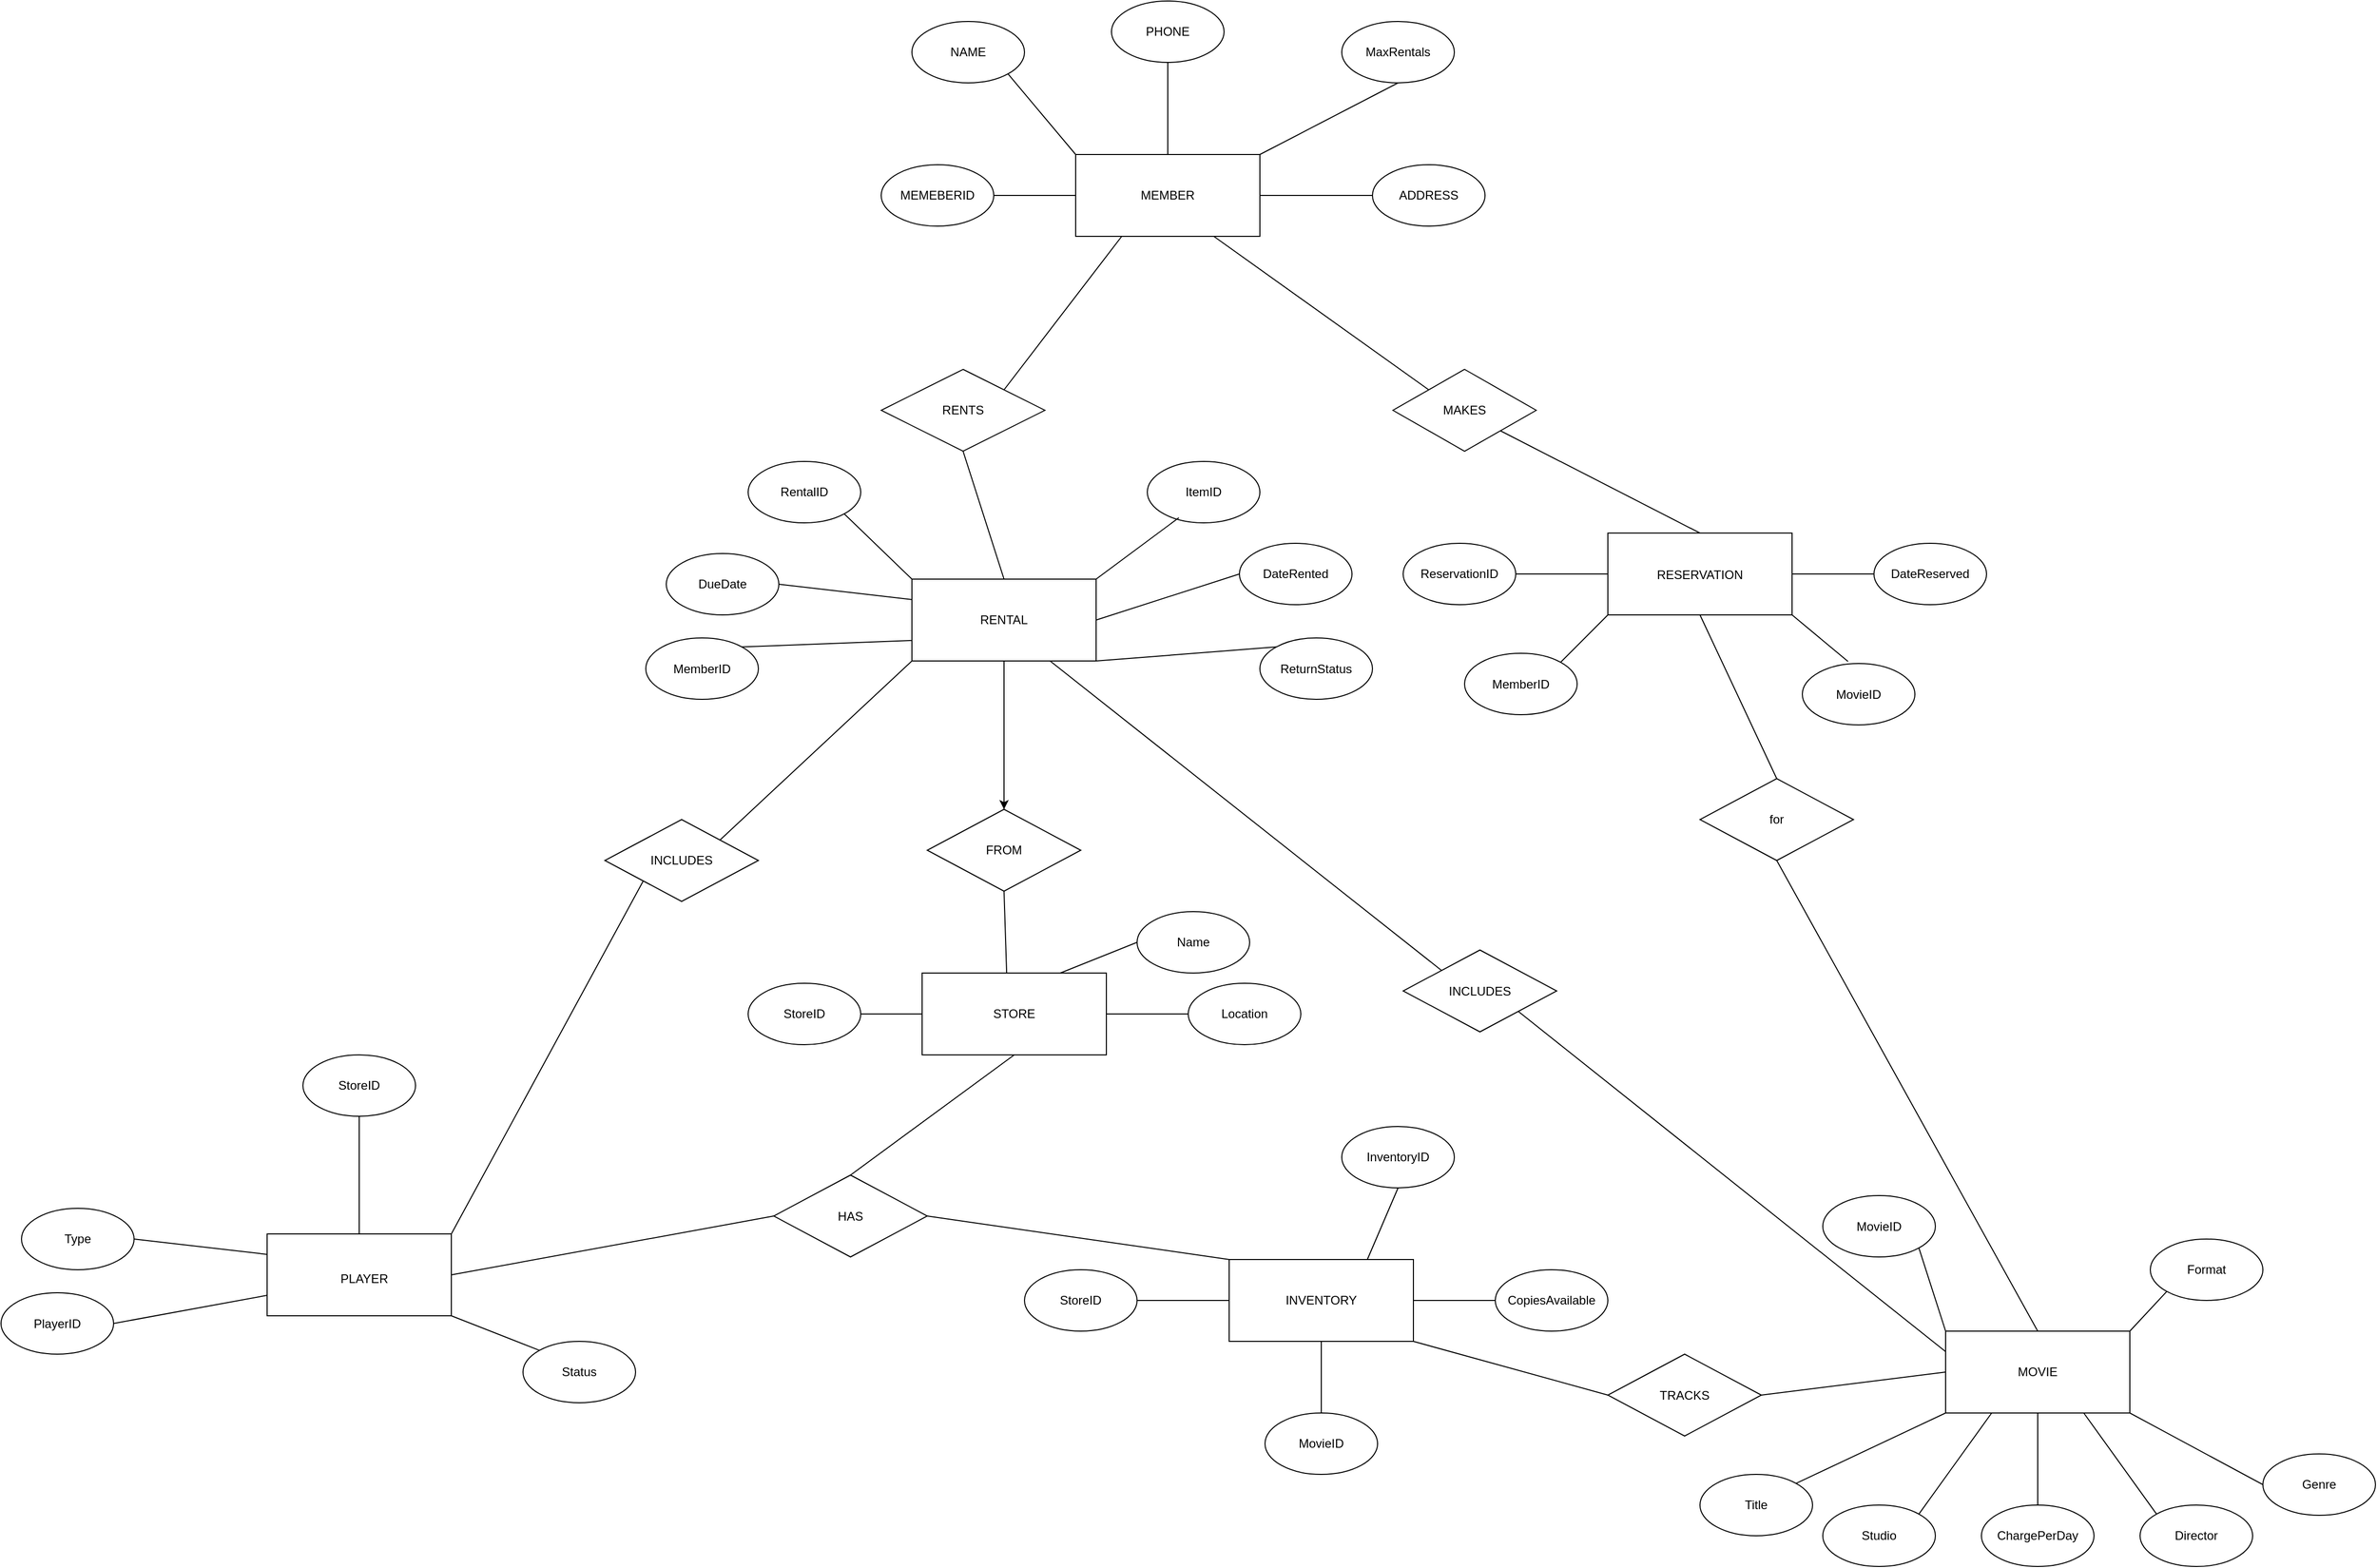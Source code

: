 <mxfile version="26.0.15">
  <diagram name="Page-1" id="MynIsumC3mEAYIClX9I6">
    <mxGraphModel dx="1830" dy="968" grid="1" gridSize="10" guides="1" tooltips="1" connect="1" arrows="1" fold="1" page="1" pageScale="1" pageWidth="3300" pageHeight="4681" math="0" shadow="0">
      <root>
        <mxCell id="0" />
        <mxCell id="1" parent="0" />
        <mxCell id="eiJciB9B7HkE7zY7H2Gf-1" value="" style="rounded=0;whiteSpace=wrap;html=1;" parent="1" vertex="1">
          <mxGeometry x="1520" y="210" width="180" height="80" as="geometry" />
        </mxCell>
        <mxCell id="eiJciB9B7HkE7zY7H2Gf-4" value="MEMBER" style="text;html=1;align=center;verticalAlign=middle;whiteSpace=wrap;rounded=0;" parent="1" vertex="1">
          <mxGeometry x="1580" y="232.5" width="60" height="35" as="geometry" />
        </mxCell>
        <mxCell id="9V06vK_lk5y7Zd8M0cyD-3" value="MEMEBERID" style="ellipse;whiteSpace=wrap;html=1;" vertex="1" parent="1">
          <mxGeometry x="1330" y="220" width="110" height="60" as="geometry" />
        </mxCell>
        <mxCell id="9V06vK_lk5y7Zd8M0cyD-4" value="NAME" style="ellipse;whiteSpace=wrap;html=1;" vertex="1" parent="1">
          <mxGeometry x="1360" y="80" width="110" height="60" as="geometry" />
        </mxCell>
        <mxCell id="9V06vK_lk5y7Zd8M0cyD-5" value="ADDRESS" style="ellipse;whiteSpace=wrap;html=1;" vertex="1" parent="1">
          <mxGeometry x="1810" y="220" width="110" height="60" as="geometry" />
        </mxCell>
        <mxCell id="9V06vK_lk5y7Zd8M0cyD-6" value="PHONE" style="ellipse;whiteSpace=wrap;html=1;" vertex="1" parent="1">
          <mxGeometry x="1555" y="60" width="110" height="60" as="geometry" />
        </mxCell>
        <mxCell id="9V06vK_lk5y7Zd8M0cyD-8" value="MaxRentals" style="ellipse;whiteSpace=wrap;html=1;" vertex="1" parent="1">
          <mxGeometry x="1780" y="80" width="110" height="60" as="geometry" />
        </mxCell>
        <mxCell id="9V06vK_lk5y7Zd8M0cyD-10" value="" style="endArrow=none;html=1;rounded=0;entryX=0;entryY=0.5;entryDx=0;entryDy=0;exitX=1;exitY=0.5;exitDx=0;exitDy=0;" edge="1" parent="1" source="9V06vK_lk5y7Zd8M0cyD-3" target="eiJciB9B7HkE7zY7H2Gf-1">
          <mxGeometry width="50" height="50" relative="1" as="geometry">
            <mxPoint x="1470" y="300" as="sourcePoint" />
            <mxPoint x="1520" y="250" as="targetPoint" />
          </mxGeometry>
        </mxCell>
        <mxCell id="9V06vK_lk5y7Zd8M0cyD-12" value="" style="endArrow=none;html=1;rounded=0;entryX=0;entryY=0;entryDx=0;entryDy=0;exitX=1;exitY=1;exitDx=0;exitDy=0;" edge="1" parent="1" source="9V06vK_lk5y7Zd8M0cyD-4" target="eiJciB9B7HkE7zY7H2Gf-1">
          <mxGeometry width="50" height="50" relative="1" as="geometry">
            <mxPoint x="1470" y="180" as="sourcePoint" />
            <mxPoint x="1550" y="180" as="targetPoint" />
          </mxGeometry>
        </mxCell>
        <mxCell id="9V06vK_lk5y7Zd8M0cyD-13" value="" style="endArrow=none;html=1;rounded=0;entryX=0.5;entryY=0;entryDx=0;entryDy=0;exitX=0.5;exitY=1;exitDx=0;exitDy=0;" edge="1" parent="1" source="9V06vK_lk5y7Zd8M0cyD-6" target="eiJciB9B7HkE7zY7H2Gf-1">
          <mxGeometry width="50" height="50" relative="1" as="geometry">
            <mxPoint x="1590" y="170" as="sourcePoint" />
            <mxPoint x="1646" y="199" as="targetPoint" />
          </mxGeometry>
        </mxCell>
        <mxCell id="9V06vK_lk5y7Zd8M0cyD-14" value="" style="endArrow=none;html=1;rounded=0;entryX=1;entryY=0.5;entryDx=0;entryDy=0;exitX=0;exitY=0.5;exitDx=0;exitDy=0;" edge="1" parent="1" source="9V06vK_lk5y7Zd8M0cyD-5" target="eiJciB9B7HkE7zY7H2Gf-1">
          <mxGeometry width="50" height="50" relative="1" as="geometry">
            <mxPoint x="1735" y="140" as="sourcePoint" />
            <mxPoint x="1747.5" y="220" as="targetPoint" />
          </mxGeometry>
        </mxCell>
        <mxCell id="9V06vK_lk5y7Zd8M0cyD-16" value="" style="endArrow=none;html=1;rounded=0;entryX=0.25;entryY=1;entryDx=0;entryDy=0;exitX=1;exitY=0;exitDx=0;exitDy=0;" edge="1" parent="1" source="9V06vK_lk5y7Zd8M0cyD-17" target="eiJciB9B7HkE7zY7H2Gf-1">
          <mxGeometry width="50" height="50" relative="1" as="geometry">
            <mxPoint x="950" y="860" as="sourcePoint" />
            <mxPoint x="1040" y="535" as="targetPoint" />
          </mxGeometry>
        </mxCell>
        <mxCell id="9V06vK_lk5y7Zd8M0cyD-17" value="RENTS" style="rhombus;whiteSpace=wrap;html=1;" vertex="1" parent="1">
          <mxGeometry x="1330" y="420" width="160" height="80" as="geometry" />
        </mxCell>
        <mxCell id="9V06vK_lk5y7Zd8M0cyD-18" value="" style="rounded=0;whiteSpace=wrap;html=1;" vertex="1" parent="1">
          <mxGeometry x="1360" y="625" width="180" height="80" as="geometry" />
        </mxCell>
        <mxCell id="9V06vK_lk5y7Zd8M0cyD-19" value="RENTAL" style="text;html=1;align=center;verticalAlign=middle;whiteSpace=wrap;rounded=0;" vertex="1" parent="1">
          <mxGeometry x="1420" y="647.5" width="60" height="35" as="geometry" />
        </mxCell>
        <mxCell id="9V06vK_lk5y7Zd8M0cyD-20" value="DateRented" style="ellipse;whiteSpace=wrap;html=1;" vertex="1" parent="1">
          <mxGeometry x="1680" y="590" width="110" height="60" as="geometry" />
        </mxCell>
        <mxCell id="9V06vK_lk5y7Zd8M0cyD-21" value="RentalID" style="ellipse;whiteSpace=wrap;html=1;" vertex="1" parent="1">
          <mxGeometry x="1200" y="510" width="110" height="60" as="geometry" />
        </mxCell>
        <mxCell id="9V06vK_lk5y7Zd8M0cyD-22" value="ItemID" style="ellipse;whiteSpace=wrap;html=1;" vertex="1" parent="1">
          <mxGeometry x="1590" y="510" width="110" height="60" as="geometry" />
        </mxCell>
        <mxCell id="9V06vK_lk5y7Zd8M0cyD-23" value="MemberID" style="ellipse;whiteSpace=wrap;html=1;" vertex="1" parent="1">
          <mxGeometry x="1100" y="682.5" width="110" height="60" as="geometry" />
        </mxCell>
        <mxCell id="9V06vK_lk5y7Zd8M0cyD-24" value="DueDate" style="ellipse;whiteSpace=wrap;html=1;" vertex="1" parent="1">
          <mxGeometry x="1120" y="600" width="110" height="60" as="geometry" />
        </mxCell>
        <mxCell id="9V06vK_lk5y7Zd8M0cyD-25" value="" style="endArrow=none;html=1;rounded=0;entryX=1;entryY=0.5;entryDx=0;entryDy=0;exitX=0;exitY=0.5;exitDx=0;exitDy=0;" edge="1" source="9V06vK_lk5y7Zd8M0cyD-20" target="9V06vK_lk5y7Zd8M0cyD-18" parent="1">
          <mxGeometry width="50" height="50" relative="1" as="geometry">
            <mxPoint x="1310" y="730" as="sourcePoint" />
            <mxPoint x="1360" y="680" as="targetPoint" />
          </mxGeometry>
        </mxCell>
        <mxCell id="9V06vK_lk5y7Zd8M0cyD-26" value="" style="endArrow=none;html=1;rounded=0;entryX=0;entryY=0;entryDx=0;entryDy=0;exitX=1;exitY=1;exitDx=0;exitDy=0;" edge="1" source="9V06vK_lk5y7Zd8M0cyD-21" target="9V06vK_lk5y7Zd8M0cyD-18" parent="1">
          <mxGeometry width="50" height="50" relative="1" as="geometry">
            <mxPoint x="1310" y="610" as="sourcePoint" />
            <mxPoint x="1390" y="610" as="targetPoint" />
          </mxGeometry>
        </mxCell>
        <mxCell id="9V06vK_lk5y7Zd8M0cyD-27" value="" style="endArrow=none;html=1;rounded=0;exitX=1;exitY=0;exitDx=0;exitDy=0;entryX=0;entryY=0.75;entryDx=0;entryDy=0;" edge="1" source="9V06vK_lk5y7Zd8M0cyD-23" target="9V06vK_lk5y7Zd8M0cyD-18" parent="1">
          <mxGeometry width="50" height="50" relative="1" as="geometry">
            <mxPoint x="1430" y="600" as="sourcePoint" />
            <mxPoint x="1370" y="680" as="targetPoint" />
          </mxGeometry>
        </mxCell>
        <mxCell id="9V06vK_lk5y7Zd8M0cyD-28" value="" style="endArrow=none;html=1;rounded=0;entryX=1;entryY=0;entryDx=0;entryDy=0;exitX=0.28;exitY=0.917;exitDx=0;exitDy=0;exitPerimeter=0;" edge="1" source="9V06vK_lk5y7Zd8M0cyD-22" target="9V06vK_lk5y7Zd8M0cyD-18" parent="1">
          <mxGeometry width="50" height="50" relative="1" as="geometry">
            <mxPoint x="1575" y="570" as="sourcePoint" />
            <mxPoint x="1587.5" y="650" as="targetPoint" />
          </mxGeometry>
        </mxCell>
        <mxCell id="9V06vK_lk5y7Zd8M0cyD-31" value="" style="endArrow=none;html=1;rounded=0;entryX=1;entryY=0.5;entryDx=0;entryDy=0;exitX=0;exitY=0.25;exitDx=0;exitDy=0;" edge="1" parent="1" source="9V06vK_lk5y7Zd8M0cyD-18" target="9V06vK_lk5y7Zd8M0cyD-24">
          <mxGeometry width="50" height="50" relative="1" as="geometry">
            <mxPoint x="1560" y="810" as="sourcePoint" />
            <mxPoint x="1616" y="889" as="targetPoint" />
          </mxGeometry>
        </mxCell>
        <mxCell id="9V06vK_lk5y7Zd8M0cyD-32" value="" style="endArrow=none;html=1;rounded=0;exitX=0.5;exitY=1;exitDx=0;exitDy=0;entryX=0.5;entryY=0;entryDx=0;entryDy=0;" edge="1" parent="1" source="9V06vK_lk5y7Zd8M0cyD-17" target="9V06vK_lk5y7Zd8M0cyD-18">
          <mxGeometry width="50" height="50" relative="1" as="geometry">
            <mxPoint x="1600" y="585" as="sourcePoint" />
            <mxPoint x="1650" y="535" as="targetPoint" />
          </mxGeometry>
        </mxCell>
        <mxCell id="9V06vK_lk5y7Zd8M0cyD-33" value="ReturnStatus" style="ellipse;whiteSpace=wrap;html=1;" vertex="1" parent="1">
          <mxGeometry x="1700" y="682.5" width="110" height="60" as="geometry" />
        </mxCell>
        <mxCell id="9V06vK_lk5y7Zd8M0cyD-34" value="" style="endArrow=none;html=1;rounded=0;entryX=0;entryY=0;entryDx=0;entryDy=0;exitX=1;exitY=1;exitDx=0;exitDy=0;" edge="1" parent="1" source="9V06vK_lk5y7Zd8M0cyD-18" target="9V06vK_lk5y7Zd8M0cyD-33">
          <mxGeometry width="50" height="50" relative="1" as="geometry">
            <mxPoint x="1540" y="725" as="sourcePoint" />
            <mxPoint x="1540" y="800" as="targetPoint" />
          </mxGeometry>
        </mxCell>
        <mxCell id="9V06vK_lk5y7Zd8M0cyD-39" value="MAKES" style="rhombus;whiteSpace=wrap;html=1;" vertex="1" parent="1">
          <mxGeometry x="1830" y="420" width="140" height="80" as="geometry" />
        </mxCell>
        <mxCell id="9V06vK_lk5y7Zd8M0cyD-40" value="" style="endArrow=none;html=1;rounded=0;entryX=1;entryY=0;entryDx=0;entryDy=0;exitX=0.5;exitY=1;exitDx=0;exitDy=0;" edge="1" parent="1" source="9V06vK_lk5y7Zd8M0cyD-8" target="eiJciB9B7HkE7zY7H2Gf-1">
          <mxGeometry width="50" height="50" relative="1" as="geometry">
            <mxPoint x="1710" y="110" as="sourcePoint" />
            <mxPoint x="1710" y="200" as="targetPoint" />
          </mxGeometry>
        </mxCell>
        <mxCell id="9V06vK_lk5y7Zd8M0cyD-42" value="" style="endArrow=none;html=1;rounded=0;entryX=0.75;entryY=1;entryDx=0;entryDy=0;exitX=0;exitY=0;exitDx=0;exitDy=0;" edge="1" parent="1" source="9V06vK_lk5y7Zd8M0cyD-39" target="eiJciB9B7HkE7zY7H2Gf-1">
          <mxGeometry width="50" height="50" relative="1" as="geometry">
            <mxPoint x="2050" y="760" as="sourcePoint" />
            <mxPoint x="2100" y="710" as="targetPoint" />
          </mxGeometry>
        </mxCell>
        <mxCell id="9V06vK_lk5y7Zd8M0cyD-44" value="" style="rounded=0;whiteSpace=wrap;html=1;" vertex="1" parent="1">
          <mxGeometry x="2040" y="580" width="180" height="80" as="geometry" />
        </mxCell>
        <mxCell id="9V06vK_lk5y7Zd8M0cyD-45" value="RESERVATION" style="text;html=1;align=center;verticalAlign=middle;whiteSpace=wrap;rounded=0;" vertex="1" parent="1">
          <mxGeometry x="2100" y="602.5" width="60" height="37.5" as="geometry" />
        </mxCell>
        <mxCell id="9V06vK_lk5y7Zd8M0cyD-48" value="" style="endArrow=none;html=1;rounded=0;entryX=1;entryY=1;entryDx=0;entryDy=0;exitX=0.5;exitY=0;exitDx=0;exitDy=0;" edge="1" parent="1" source="9V06vK_lk5y7Zd8M0cyD-44" target="9V06vK_lk5y7Zd8M0cyD-39">
          <mxGeometry width="50" height="50" relative="1" as="geometry">
            <mxPoint x="2050" y="760" as="sourcePoint" />
            <mxPoint x="2100" y="710" as="targetPoint" />
          </mxGeometry>
        </mxCell>
        <mxCell id="9V06vK_lk5y7Zd8M0cyD-50" value="ReservationID" style="ellipse;whiteSpace=wrap;html=1;" vertex="1" parent="1">
          <mxGeometry x="1840" y="590" width="110" height="60" as="geometry" />
        </mxCell>
        <mxCell id="9V06vK_lk5y7Zd8M0cyD-51" value="" style="endArrow=none;html=1;rounded=0;entryX=1;entryY=0.5;entryDx=0;entryDy=0;exitX=0;exitY=0.5;exitDx=0;exitDy=0;" edge="1" parent="1" source="9V06vK_lk5y7Zd8M0cyD-44" target="9V06vK_lk5y7Zd8M0cyD-50">
          <mxGeometry width="50" height="50" relative="1" as="geometry">
            <mxPoint x="2025" y="630.5" as="sourcePoint" />
            <mxPoint x="1790" y="507.5" as="targetPoint" />
          </mxGeometry>
        </mxCell>
        <mxCell id="9V06vK_lk5y7Zd8M0cyD-52" value="MemberID" style="ellipse;whiteSpace=wrap;html=1;" vertex="1" parent="1">
          <mxGeometry x="1900" y="697.5" width="110" height="60" as="geometry" />
        </mxCell>
        <mxCell id="9V06vK_lk5y7Zd8M0cyD-53" value="DateReserved" style="ellipse;whiteSpace=wrap;html=1;" vertex="1" parent="1">
          <mxGeometry x="2300" y="590" width="110" height="60" as="geometry" />
        </mxCell>
        <mxCell id="9V06vK_lk5y7Zd8M0cyD-54" value="MovieID" style="ellipse;whiteSpace=wrap;html=1;" vertex="1" parent="1">
          <mxGeometry x="2230" y="707.5" width="110" height="60" as="geometry" />
        </mxCell>
        <mxCell id="9V06vK_lk5y7Zd8M0cyD-55" value="" style="endArrow=none;html=1;rounded=0;entryX=1;entryY=1;entryDx=0;entryDy=0;exitX=0.406;exitY=-0.033;exitDx=0;exitDy=0;exitPerimeter=0;" edge="1" parent="1" source="9V06vK_lk5y7Zd8M0cyD-54" target="9V06vK_lk5y7Zd8M0cyD-44">
          <mxGeometry width="50" height="50" relative="1" as="geometry">
            <mxPoint x="2130" y="787.5" as="sourcePoint" />
            <mxPoint x="2120" y="781.83" as="targetPoint" />
          </mxGeometry>
        </mxCell>
        <mxCell id="9V06vK_lk5y7Zd8M0cyD-56" value="" style="endArrow=none;html=1;rounded=0;entryX=1;entryY=0;entryDx=0;entryDy=0;exitX=0;exitY=1;exitDx=0;exitDy=0;" edge="1" parent="1" source="9V06vK_lk5y7Zd8M0cyD-44" target="9V06vK_lk5y7Zd8M0cyD-52">
          <mxGeometry width="50" height="50" relative="1" as="geometry">
            <mxPoint x="2060" y="716.17" as="sourcePoint" />
            <mxPoint x="1970" y="716.17" as="targetPoint" />
          </mxGeometry>
        </mxCell>
        <mxCell id="9V06vK_lk5y7Zd8M0cyD-57" value="" style="endArrow=none;html=1;rounded=0;entryX=1;entryY=0.5;entryDx=0;entryDy=0;exitX=0;exitY=0.5;exitDx=0;exitDy=0;" edge="1" parent="1" source="9V06vK_lk5y7Zd8M0cyD-53" target="9V06vK_lk5y7Zd8M0cyD-44">
          <mxGeometry width="50" height="50" relative="1" as="geometry">
            <mxPoint x="2310" y="682.5" as="sourcePoint" />
            <mxPoint x="2220" y="682.5" as="targetPoint" />
          </mxGeometry>
        </mxCell>
        <mxCell id="9V06vK_lk5y7Zd8M0cyD-58" value="FROM" style="rhombus;whiteSpace=wrap;html=1;" vertex="1" parent="1">
          <mxGeometry x="1375" y="850" width="150" height="80" as="geometry" />
        </mxCell>
        <mxCell id="9V06vK_lk5y7Zd8M0cyD-59" value="" style="endArrow=none;html=1;rounded=0;entryX=0.5;entryY=1;entryDx=0;entryDy=0;exitX=0.5;exitY=0;exitDx=0;exitDy=0;" edge="1" parent="1" source="9V06vK_lk5y7Zd8M0cyD-58" target="9V06vK_lk5y7Zd8M0cyD-18">
          <mxGeometry width="50" height="50" relative="1" as="geometry">
            <mxPoint x="1324" y="914" as="sourcePoint" />
            <mxPoint x="1420" y="850" as="targetPoint" />
          </mxGeometry>
        </mxCell>
        <mxCell id="9V06vK_lk5y7Zd8M0cyD-61" value="" style="endArrow=none;html=1;rounded=0;entryX=0.5;entryY=1;entryDx=0;entryDy=0;exitX=0.459;exitY=0.017;exitDx=0;exitDy=0;exitPerimeter=0;" edge="1" parent="1" source="9V06vK_lk5y7Zd8M0cyD-65" target="9V06vK_lk5y7Zd8M0cyD-58">
          <mxGeometry width="50" height="50" relative="1" as="geometry">
            <mxPoint x="1500" y="1000" as="sourcePoint" />
            <mxPoint x="1480" y="1080" as="targetPoint" />
          </mxGeometry>
        </mxCell>
        <mxCell id="9V06vK_lk5y7Zd8M0cyD-65" value="" style="rounded=0;whiteSpace=wrap;html=1;" vertex="1" parent="1">
          <mxGeometry x="1370" y="1010" width="180" height="80" as="geometry" />
        </mxCell>
        <mxCell id="9V06vK_lk5y7Zd8M0cyD-66" value="STORE" style="text;html=1;align=center;verticalAlign=middle;whiteSpace=wrap;rounded=0;" vertex="1" parent="1">
          <mxGeometry x="1430" y="1032.5" width="60" height="35" as="geometry" />
        </mxCell>
        <mxCell id="9V06vK_lk5y7Zd8M0cyD-67" value="StoreID" style="ellipse;whiteSpace=wrap;html=1;" vertex="1" parent="1">
          <mxGeometry x="1200" y="1020" width="110" height="60" as="geometry" />
        </mxCell>
        <mxCell id="9V06vK_lk5y7Zd8M0cyD-68" value="" style="endArrow=none;html=1;rounded=0;entryX=1;entryY=0.5;entryDx=0;entryDy=0;exitX=0;exitY=0.5;exitDx=0;exitDy=0;" edge="1" source="9V06vK_lk5y7Zd8M0cyD-65" target="9V06vK_lk5y7Zd8M0cyD-67" parent="1">
          <mxGeometry width="50" height="50" relative="1" as="geometry">
            <mxPoint x="1405" y="1060.5" as="sourcePoint" />
            <mxPoint x="1170" y="937.5" as="targetPoint" />
          </mxGeometry>
        </mxCell>
        <mxCell id="9V06vK_lk5y7Zd8M0cyD-69" value="Name" style="ellipse;whiteSpace=wrap;html=1;" vertex="1" parent="1">
          <mxGeometry x="1580" y="950" width="110" height="60" as="geometry" />
        </mxCell>
        <mxCell id="9V06vK_lk5y7Zd8M0cyD-71" value="Location" style="ellipse;whiteSpace=wrap;html=1;" vertex="1" parent="1">
          <mxGeometry x="1630" y="1020" width="110" height="60" as="geometry" />
        </mxCell>
        <mxCell id="9V06vK_lk5y7Zd8M0cyD-72" value="" style="endArrow=none;html=1;rounded=0;exitX=0;exitY=0.5;exitDx=0;exitDy=0;entryX=1;entryY=0.5;entryDx=0;entryDy=0;" edge="1" source="9V06vK_lk5y7Zd8M0cyD-71" target="9V06vK_lk5y7Zd8M0cyD-65" parent="1">
          <mxGeometry width="50" height="50" relative="1" as="geometry">
            <mxPoint x="1510" y="1217.5" as="sourcePoint" />
            <mxPoint x="1640" y="1040" as="targetPoint" />
          </mxGeometry>
        </mxCell>
        <mxCell id="9V06vK_lk5y7Zd8M0cyD-73" value="" style="endArrow=none;html=1;rounded=0;entryX=0;entryY=0.5;entryDx=0;entryDy=0;exitX=0.75;exitY=0;exitDx=0;exitDy=0;" edge="1" source="9V06vK_lk5y7Zd8M0cyD-65" target="9V06vK_lk5y7Zd8M0cyD-69" parent="1">
          <mxGeometry width="50" height="50" relative="1" as="geometry">
            <mxPoint x="1420" y="1090" as="sourcePoint" />
            <mxPoint x="1350" y="1146.17" as="targetPoint" />
          </mxGeometry>
        </mxCell>
        <mxCell id="9V06vK_lk5y7Zd8M0cyD-76" value="" style="endArrow=classic;html=1;rounded=0;exitX=0.5;exitY=1;exitDx=0;exitDy=0;entryX=0.5;entryY=0;entryDx=0;entryDy=0;" edge="1" parent="1" source="9V06vK_lk5y7Zd8M0cyD-18" target="9V06vK_lk5y7Zd8M0cyD-58">
          <mxGeometry width="50" height="50" relative="1" as="geometry">
            <mxPoint x="1990" y="980" as="sourcePoint" />
            <mxPoint x="1650" y="900" as="targetPoint" />
          </mxGeometry>
        </mxCell>
        <mxCell id="9V06vK_lk5y7Zd8M0cyD-81" value="INVENTORY" style="rounded=0;whiteSpace=wrap;html=1;" vertex="1" parent="1">
          <mxGeometry x="1670" y="1290" width="180" height="80" as="geometry" />
        </mxCell>
        <mxCell id="9V06vK_lk5y7Zd8M0cyD-84" value="InventoryID" style="ellipse;whiteSpace=wrap;html=1;" vertex="1" parent="1">
          <mxGeometry x="1780" y="1160" width="110" height="60" as="geometry" />
        </mxCell>
        <mxCell id="9V06vK_lk5y7Zd8M0cyD-86" value="MovieID" style="ellipse;whiteSpace=wrap;html=1;" vertex="1" parent="1">
          <mxGeometry x="1705" y="1440" width="110" height="60" as="geometry" />
        </mxCell>
        <mxCell id="9V06vK_lk5y7Zd8M0cyD-87" value="StoreID" style="ellipse;whiteSpace=wrap;html=1;" vertex="1" parent="1">
          <mxGeometry x="1470" y="1300" width="110" height="60" as="geometry" />
        </mxCell>
        <mxCell id="9V06vK_lk5y7Zd8M0cyD-89" value="" style="endArrow=none;html=1;rounded=0;entryX=0.75;entryY=0;entryDx=0;entryDy=0;exitX=0.5;exitY=1;exitDx=0;exitDy=0;" edge="1" source="9V06vK_lk5y7Zd8M0cyD-84" target="9V06vK_lk5y7Zd8M0cyD-81" parent="1">
          <mxGeometry width="50" height="50" relative="1" as="geometry">
            <mxPoint x="1620" y="1300" as="sourcePoint" />
            <mxPoint x="1700" y="1300" as="targetPoint" />
          </mxGeometry>
        </mxCell>
        <mxCell id="9V06vK_lk5y7Zd8M0cyD-90" value="" style="endArrow=none;html=1;rounded=0;entryX=0.5;entryY=1;entryDx=0;entryDy=0;exitX=0.5;exitY=0;exitDx=0;exitDy=0;" edge="1" source="9V06vK_lk5y7Zd8M0cyD-86" target="9V06vK_lk5y7Zd8M0cyD-81" parent="1">
          <mxGeometry width="50" height="50" relative="1" as="geometry">
            <mxPoint x="1740" y="1290" as="sourcePoint" />
            <mxPoint x="1796" y="1319" as="targetPoint" />
          </mxGeometry>
        </mxCell>
        <mxCell id="9V06vK_lk5y7Zd8M0cyD-92" value="" style="endArrow=none;html=1;rounded=0;entryX=1;entryY=0.5;entryDx=0;entryDy=0;exitX=0;exitY=0.5;exitDx=0;exitDy=0;" edge="1" source="9V06vK_lk5y7Zd8M0cyD-81" target="9V06vK_lk5y7Zd8M0cyD-87" parent="1">
          <mxGeometry width="50" height="50" relative="1" as="geometry">
            <mxPoint x="1870" y="1500" as="sourcePoint" />
            <mxPoint x="1926" y="1579" as="targetPoint" />
          </mxGeometry>
        </mxCell>
        <mxCell id="9V06vK_lk5y7Zd8M0cyD-93" value="CopiesAvailable" style="ellipse;whiteSpace=wrap;html=1;" vertex="1" parent="1">
          <mxGeometry x="1930" y="1300" width="110" height="60" as="geometry" />
        </mxCell>
        <mxCell id="9V06vK_lk5y7Zd8M0cyD-94" value="" style="endArrow=none;html=1;rounded=0;entryX=0;entryY=0.5;entryDx=0;entryDy=0;exitX=1;exitY=0.5;exitDx=0;exitDy=0;" edge="1" source="9V06vK_lk5y7Zd8M0cyD-81" target="9V06vK_lk5y7Zd8M0cyD-93" parent="1">
          <mxGeometry width="50" height="50" relative="1" as="geometry">
            <mxPoint x="1850" y="1415" as="sourcePoint" />
            <mxPoint x="1850" y="1490" as="targetPoint" />
          </mxGeometry>
        </mxCell>
        <mxCell id="9V06vK_lk5y7Zd8M0cyD-123" value="" style="rounded=0;whiteSpace=wrap;html=1;" vertex="1" parent="1">
          <mxGeometry x="2370" y="1360" width="180" height="80" as="geometry" />
        </mxCell>
        <mxCell id="9V06vK_lk5y7Zd8M0cyD-124" value="MOVIE" style="text;html=1;align=center;verticalAlign=middle;whiteSpace=wrap;rounded=0;" vertex="1" parent="1">
          <mxGeometry x="2430" y="1382.5" width="60" height="35" as="geometry" />
        </mxCell>
        <mxCell id="9V06vK_lk5y7Zd8M0cyD-125" value="Genre" style="ellipse;whiteSpace=wrap;html=1;" vertex="1" parent="1">
          <mxGeometry x="2680" y="1480" width="110" height="60" as="geometry" />
        </mxCell>
        <mxCell id="9V06vK_lk5y7Zd8M0cyD-126" value="MovieID" style="ellipse;whiteSpace=wrap;html=1;" vertex="1" parent="1">
          <mxGeometry x="2250" y="1227.5" width="110" height="60" as="geometry" />
        </mxCell>
        <mxCell id="9V06vK_lk5y7Zd8M0cyD-127" value="Format" style="ellipse;whiteSpace=wrap;html=1;" vertex="1" parent="1">
          <mxGeometry x="2570" y="1270" width="110" height="60" as="geometry" />
        </mxCell>
        <mxCell id="9V06vK_lk5y7Zd8M0cyD-128" value="Studio" style="ellipse;whiteSpace=wrap;html=1;" vertex="1" parent="1">
          <mxGeometry x="2250" y="1530" width="110" height="60" as="geometry" />
        </mxCell>
        <mxCell id="9V06vK_lk5y7Zd8M0cyD-129" value="Title" style="ellipse;whiteSpace=wrap;html=1;" vertex="1" parent="1">
          <mxGeometry x="2130" y="1500" width="110" height="60" as="geometry" />
        </mxCell>
        <mxCell id="9V06vK_lk5y7Zd8M0cyD-130" value="" style="endArrow=none;html=1;rounded=0;entryX=1;entryY=1;entryDx=0;entryDy=0;exitX=0;exitY=0.5;exitDx=0;exitDy=0;" edge="1" source="9V06vK_lk5y7Zd8M0cyD-125" target="9V06vK_lk5y7Zd8M0cyD-123" parent="1">
          <mxGeometry width="50" height="50" relative="1" as="geometry">
            <mxPoint x="2350" y="1600" as="sourcePoint" />
            <mxPoint x="2400" y="1550" as="targetPoint" />
          </mxGeometry>
        </mxCell>
        <mxCell id="9V06vK_lk5y7Zd8M0cyD-131" value="" style="endArrow=none;html=1;rounded=0;entryX=0;entryY=0;entryDx=0;entryDy=0;exitX=1;exitY=1;exitDx=0;exitDy=0;" edge="1" source="9V06vK_lk5y7Zd8M0cyD-126" target="9V06vK_lk5y7Zd8M0cyD-123" parent="1">
          <mxGeometry width="50" height="50" relative="1" as="geometry">
            <mxPoint x="2350" y="1480" as="sourcePoint" />
            <mxPoint x="2430" y="1480" as="targetPoint" />
          </mxGeometry>
        </mxCell>
        <mxCell id="9V06vK_lk5y7Zd8M0cyD-132" value="" style="endArrow=none;html=1;rounded=0;entryX=0.25;entryY=1;entryDx=0;entryDy=0;exitX=1;exitY=0;exitDx=0;exitDy=0;" edge="1" source="9V06vK_lk5y7Zd8M0cyD-128" target="9V06vK_lk5y7Zd8M0cyD-123" parent="1">
          <mxGeometry width="50" height="50" relative="1" as="geometry">
            <mxPoint x="2470" y="1470" as="sourcePoint" />
            <mxPoint x="2526" y="1499" as="targetPoint" />
          </mxGeometry>
        </mxCell>
        <mxCell id="9V06vK_lk5y7Zd8M0cyD-133" value="" style="endArrow=none;html=1;rounded=0;entryX=1;entryY=0;entryDx=0;entryDy=0;exitX=0;exitY=1;exitDx=0;exitDy=0;" edge="1" source="9V06vK_lk5y7Zd8M0cyD-127" target="9V06vK_lk5y7Zd8M0cyD-123" parent="1">
          <mxGeometry width="50" height="50" relative="1" as="geometry">
            <mxPoint x="2615" y="1440" as="sourcePoint" />
            <mxPoint x="2627.5" y="1520" as="targetPoint" />
          </mxGeometry>
        </mxCell>
        <mxCell id="9V06vK_lk5y7Zd8M0cyD-134" value="" style="endArrow=none;html=1;rounded=0;entryX=1;entryY=0;entryDx=0;entryDy=0;exitX=0;exitY=1;exitDx=0;exitDy=0;" edge="1" source="9V06vK_lk5y7Zd8M0cyD-123" target="9V06vK_lk5y7Zd8M0cyD-129" parent="1">
          <mxGeometry width="50" height="50" relative="1" as="geometry">
            <mxPoint x="2600" y="1680" as="sourcePoint" />
            <mxPoint x="2656" y="1759" as="targetPoint" />
          </mxGeometry>
        </mxCell>
        <mxCell id="9V06vK_lk5y7Zd8M0cyD-136" value="Director" style="ellipse;whiteSpace=wrap;html=1;" vertex="1" parent="1">
          <mxGeometry x="2560" y="1530" width="110" height="60" as="geometry" />
        </mxCell>
        <mxCell id="9V06vK_lk5y7Zd8M0cyD-137" value="" style="endArrow=none;html=1;rounded=0;entryX=0;entryY=0;entryDx=0;entryDy=0;exitX=0.75;exitY=1;exitDx=0;exitDy=0;" edge="1" source="9V06vK_lk5y7Zd8M0cyD-123" target="9V06vK_lk5y7Zd8M0cyD-136" parent="1">
          <mxGeometry width="50" height="50" relative="1" as="geometry">
            <mxPoint x="2580" y="1595" as="sourcePoint" />
            <mxPoint x="2580" y="1670" as="targetPoint" />
          </mxGeometry>
        </mxCell>
        <mxCell id="9V06vK_lk5y7Zd8M0cyD-142" value="ChargePerDay" style="ellipse;whiteSpace=wrap;html=1;" vertex="1" parent="1">
          <mxGeometry x="2405" y="1530" width="110" height="60" as="geometry" />
        </mxCell>
        <mxCell id="9V06vK_lk5y7Zd8M0cyD-143" value="" style="endArrow=none;html=1;rounded=0;entryX=0.5;entryY=0;entryDx=0;entryDy=0;exitX=0.5;exitY=1;exitDx=0;exitDy=0;" edge="1" parent="1" source="9V06vK_lk5y7Zd8M0cyD-123" target="9V06vK_lk5y7Zd8M0cyD-142">
          <mxGeometry width="50" height="50" relative="1" as="geometry">
            <mxPoint x="2350" y="1440" as="sourcePoint" />
            <mxPoint x="2400" y="1390" as="targetPoint" />
          </mxGeometry>
        </mxCell>
        <mxCell id="9V06vK_lk5y7Zd8M0cyD-146" value="for" style="rhombus;whiteSpace=wrap;html=1;" vertex="1" parent="1">
          <mxGeometry x="2130" y="820" width="150" height="80" as="geometry" />
        </mxCell>
        <mxCell id="9V06vK_lk5y7Zd8M0cyD-147" value="" style="endArrow=none;html=1;rounded=0;entryX=0.5;entryY=1;entryDx=0;entryDy=0;exitX=0.5;exitY=0;exitDx=0;exitDy=0;" edge="1" parent="1" source="9V06vK_lk5y7Zd8M0cyD-146" target="9V06vK_lk5y7Zd8M0cyD-44">
          <mxGeometry width="50" height="50" relative="1" as="geometry">
            <mxPoint x="2120" y="960" as="sourcePoint" />
            <mxPoint x="2170" y="910" as="targetPoint" />
          </mxGeometry>
        </mxCell>
        <mxCell id="9V06vK_lk5y7Zd8M0cyD-148" value="" style="endArrow=none;html=1;rounded=0;entryX=0.5;entryY=1;entryDx=0;entryDy=0;exitX=0.5;exitY=0;exitDx=0;exitDy=0;" edge="1" parent="1" source="9V06vK_lk5y7Zd8M0cyD-123" target="9V06vK_lk5y7Zd8M0cyD-146">
          <mxGeometry width="50" height="50" relative="1" as="geometry">
            <mxPoint x="2495" y="1470" as="sourcePoint" />
            <mxPoint x="2405" y="1280" as="targetPoint" />
          </mxGeometry>
        </mxCell>
        <mxCell id="9V06vK_lk5y7Zd8M0cyD-150" value="TRACKS" style="rhombus;whiteSpace=wrap;html=1;" vertex="1" parent="1">
          <mxGeometry x="2040" y="1382.5" width="150" height="80" as="geometry" />
        </mxCell>
        <mxCell id="9V06vK_lk5y7Zd8M0cyD-151" value="" style="endArrow=none;html=1;rounded=0;exitX=1;exitY=1;exitDx=0;exitDy=0;entryX=0;entryY=0.5;entryDx=0;entryDy=0;" edge="1" parent="1" source="9V06vK_lk5y7Zd8M0cyD-81" target="9V06vK_lk5y7Zd8M0cyD-150">
          <mxGeometry width="50" height="50" relative="1" as="geometry">
            <mxPoint x="2120" y="1120" as="sourcePoint" />
            <mxPoint x="2170" y="1070" as="targetPoint" />
          </mxGeometry>
        </mxCell>
        <mxCell id="9V06vK_lk5y7Zd8M0cyD-152" value="" style="endArrow=none;html=1;rounded=0;exitX=1;exitY=0.5;exitDx=0;exitDy=0;entryX=0;entryY=0.5;entryDx=0;entryDy=0;" edge="1" parent="1" source="9V06vK_lk5y7Zd8M0cyD-150" target="9V06vK_lk5y7Zd8M0cyD-123">
          <mxGeometry width="50" height="50" relative="1" as="geometry">
            <mxPoint x="2120" y="1120" as="sourcePoint" />
            <mxPoint x="2170" y="1070" as="targetPoint" />
          </mxGeometry>
        </mxCell>
        <mxCell id="9V06vK_lk5y7Zd8M0cyD-168" value="" style="rounded=0;whiteSpace=wrap;html=1;" vertex="1" parent="1">
          <mxGeometry x="730" y="1265" width="180" height="80" as="geometry" />
        </mxCell>
        <mxCell id="9V06vK_lk5y7Zd8M0cyD-169" value="PLAYER" style="text;html=1;align=center;verticalAlign=middle;whiteSpace=wrap;rounded=0;" vertex="1" parent="1">
          <mxGeometry x="790" y="1287.5" width="70" height="42.5" as="geometry" />
        </mxCell>
        <mxCell id="9V06vK_lk5y7Zd8M0cyD-171" value="StoreID" style="ellipse;whiteSpace=wrap;html=1;" vertex="1" parent="1">
          <mxGeometry x="765" y="1090" width="110" height="60" as="geometry" />
        </mxCell>
        <mxCell id="9V06vK_lk5y7Zd8M0cyD-172" value="Status" style="ellipse;whiteSpace=wrap;html=1;" vertex="1" parent="1">
          <mxGeometry x="980" y="1370" width="110" height="60" as="geometry" />
        </mxCell>
        <mxCell id="9V06vK_lk5y7Zd8M0cyD-173" value="PlayerID" style="ellipse;whiteSpace=wrap;html=1;" vertex="1" parent="1">
          <mxGeometry x="470" y="1322.5" width="110" height="60" as="geometry" />
        </mxCell>
        <mxCell id="9V06vK_lk5y7Zd8M0cyD-174" value="Type" style="ellipse;whiteSpace=wrap;html=1;" vertex="1" parent="1">
          <mxGeometry x="490" y="1240" width="110" height="60" as="geometry" />
        </mxCell>
        <mxCell id="9V06vK_lk5y7Zd8M0cyD-176" value="" style="endArrow=none;html=1;rounded=0;entryX=0.5;entryY=0;entryDx=0;entryDy=0;exitX=0.5;exitY=1;exitDx=0;exitDy=0;" edge="1" source="9V06vK_lk5y7Zd8M0cyD-171" target="9V06vK_lk5y7Zd8M0cyD-168" parent="1">
          <mxGeometry width="50" height="50" relative="1" as="geometry">
            <mxPoint x="680" y="1250" as="sourcePoint" />
            <mxPoint x="760" y="1250" as="targetPoint" />
          </mxGeometry>
        </mxCell>
        <mxCell id="9V06vK_lk5y7Zd8M0cyD-177" value="" style="endArrow=none;html=1;rounded=0;exitX=1;exitY=0.5;exitDx=0;exitDy=0;entryX=0;entryY=0.75;entryDx=0;entryDy=0;" edge="1" source="9V06vK_lk5y7Zd8M0cyD-173" target="9V06vK_lk5y7Zd8M0cyD-168" parent="1">
          <mxGeometry width="50" height="50" relative="1" as="geometry">
            <mxPoint x="800" y="1240" as="sourcePoint" />
            <mxPoint x="740" y="1320" as="targetPoint" />
          </mxGeometry>
        </mxCell>
        <mxCell id="9V06vK_lk5y7Zd8M0cyD-178" value="" style="endArrow=none;html=1;rounded=0;entryX=1;entryY=1;entryDx=0;entryDy=0;exitX=0;exitY=0;exitDx=0;exitDy=0;" edge="1" source="9V06vK_lk5y7Zd8M0cyD-172" target="9V06vK_lk5y7Zd8M0cyD-168" parent="1">
          <mxGeometry width="50" height="50" relative="1" as="geometry">
            <mxPoint x="945" y="1210" as="sourcePoint" />
            <mxPoint x="957.5" y="1290" as="targetPoint" />
          </mxGeometry>
        </mxCell>
        <mxCell id="9V06vK_lk5y7Zd8M0cyD-179" value="" style="endArrow=none;html=1;rounded=0;entryX=1;entryY=0.5;entryDx=0;entryDy=0;exitX=0;exitY=0.25;exitDx=0;exitDy=0;" edge="1" source="9V06vK_lk5y7Zd8M0cyD-168" target="9V06vK_lk5y7Zd8M0cyD-174" parent="1">
          <mxGeometry width="50" height="50" relative="1" as="geometry">
            <mxPoint x="930" y="1450" as="sourcePoint" />
            <mxPoint x="986" y="1529" as="targetPoint" />
          </mxGeometry>
        </mxCell>
        <mxCell id="9V06vK_lk5y7Zd8M0cyD-188" value="INCLUDES" style="rhombus;whiteSpace=wrap;html=1;" vertex="1" parent="1">
          <mxGeometry x="1060" y="860" width="150" height="80" as="geometry" />
        </mxCell>
        <mxCell id="9V06vK_lk5y7Zd8M0cyD-189" value="" style="endArrow=none;html=1;rounded=0;entryX=0;entryY=1;entryDx=0;entryDy=0;exitX=1;exitY=0;exitDx=0;exitDy=0;" edge="1" parent="1" source="9V06vK_lk5y7Zd8M0cyD-188" target="9V06vK_lk5y7Zd8M0cyD-18">
          <mxGeometry width="50" height="50" relative="1" as="geometry">
            <mxPoint x="1670" y="810" as="sourcePoint" />
            <mxPoint x="1720" y="760" as="targetPoint" />
          </mxGeometry>
        </mxCell>
        <mxCell id="9V06vK_lk5y7Zd8M0cyD-190" value="" style="endArrow=none;html=1;rounded=0;entryX=0;entryY=1;entryDx=0;entryDy=0;exitX=1;exitY=0;exitDx=0;exitDy=0;" edge="1" parent="1" source="9V06vK_lk5y7Zd8M0cyD-168" target="9V06vK_lk5y7Zd8M0cyD-188">
          <mxGeometry width="50" height="50" relative="1" as="geometry">
            <mxPoint x="1670" y="810" as="sourcePoint" />
            <mxPoint x="1720" y="760" as="targetPoint" />
          </mxGeometry>
        </mxCell>
        <mxCell id="9V06vK_lk5y7Zd8M0cyD-193" value="HAS" style="rhombus;whiteSpace=wrap;html=1;" vertex="1" parent="1">
          <mxGeometry x="1225" y="1207.5" width="150" height="80" as="geometry" />
        </mxCell>
        <mxCell id="9V06vK_lk5y7Zd8M0cyD-194" value="" style="endArrow=none;html=1;rounded=0;entryX=0.5;entryY=1;entryDx=0;entryDy=0;exitX=0.5;exitY=0;exitDx=0;exitDy=0;" edge="1" parent="1" source="9V06vK_lk5y7Zd8M0cyD-193" target="9V06vK_lk5y7Zd8M0cyD-65">
          <mxGeometry width="50" height="50" relative="1" as="geometry">
            <mxPoint x="1670" y="1050" as="sourcePoint" />
            <mxPoint x="1720" y="1000" as="targetPoint" />
          </mxGeometry>
        </mxCell>
        <mxCell id="9V06vK_lk5y7Zd8M0cyD-195" value="" style="endArrow=none;html=1;rounded=0;entryX=1;entryY=0.5;entryDx=0;entryDy=0;exitX=0;exitY=0;exitDx=0;exitDy=0;" edge="1" parent="1" source="9V06vK_lk5y7Zd8M0cyD-81" target="9V06vK_lk5y7Zd8M0cyD-193">
          <mxGeometry width="50" height="50" relative="1" as="geometry">
            <mxPoint x="1670" y="1050" as="sourcePoint" />
            <mxPoint x="1720" y="1000" as="targetPoint" />
          </mxGeometry>
        </mxCell>
        <mxCell id="9V06vK_lk5y7Zd8M0cyD-196" value="" style="endArrow=none;html=1;rounded=0;entryX=0;entryY=0.5;entryDx=0;entryDy=0;exitX=1;exitY=0.5;exitDx=0;exitDy=0;" edge="1" parent="1" source="9V06vK_lk5y7Zd8M0cyD-168" target="9V06vK_lk5y7Zd8M0cyD-193">
          <mxGeometry width="50" height="50" relative="1" as="geometry">
            <mxPoint x="1670" y="1050" as="sourcePoint" />
            <mxPoint x="1720" y="1000" as="targetPoint" />
          </mxGeometry>
        </mxCell>
        <mxCell id="9V06vK_lk5y7Zd8M0cyD-197" value="" style="endArrow=none;html=1;rounded=0;entryX=0.75;entryY=1;entryDx=0;entryDy=0;exitX=0;exitY=0;exitDx=0;exitDy=0;" edge="1" parent="1" source="9V06vK_lk5y7Zd8M0cyD-198" target="9V06vK_lk5y7Zd8M0cyD-18">
          <mxGeometry width="50" height="50" relative="1" as="geometry">
            <mxPoint x="1950" y="1060" as="sourcePoint" />
            <mxPoint x="1910" y="940" as="targetPoint" />
          </mxGeometry>
        </mxCell>
        <mxCell id="9V06vK_lk5y7Zd8M0cyD-198" value="INCLUDES" style="rhombus;whiteSpace=wrap;html=1;" vertex="1" parent="1">
          <mxGeometry x="1840" y="987.5" width="150" height="80" as="geometry" />
        </mxCell>
        <mxCell id="9V06vK_lk5y7Zd8M0cyD-199" value="" style="endArrow=none;html=1;rounded=0;entryX=1;entryY=1;entryDx=0;entryDy=0;exitX=0;exitY=0.25;exitDx=0;exitDy=0;" edge="1" parent="1" source="9V06vK_lk5y7Zd8M0cyD-123" target="9V06vK_lk5y7Zd8M0cyD-198">
          <mxGeometry width="50" height="50" relative="1" as="geometry">
            <mxPoint x="2333" y="1360" as="sourcePoint" />
            <mxPoint x="1950" y="1057" as="targetPoint" />
          </mxGeometry>
        </mxCell>
      </root>
    </mxGraphModel>
  </diagram>
</mxfile>
